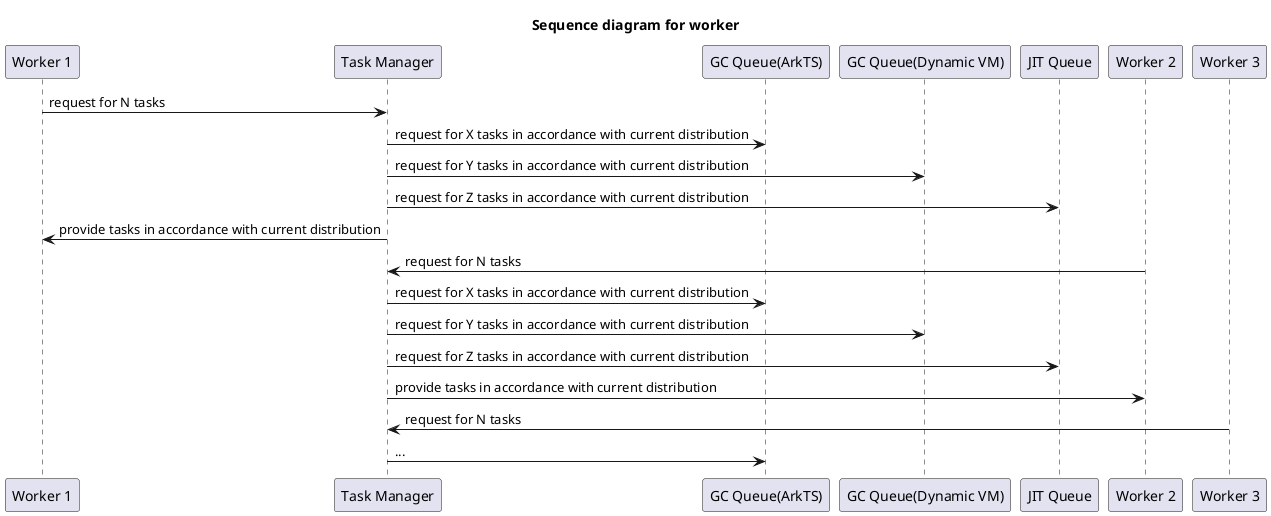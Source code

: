 @startuml

title Sequence diagram for worker 

"Worker 1" -> "Task Manager" : request for N tasks
"Task Manager" -> "GC Queue(ArkTS)" : request for X tasks in accordance with current distribution
"Task Manager" -> "GC Queue(Dynamic VM)" : request for Y tasks in accordance with current distribution
"Task Manager" -> "JIT Queue" : request for Z tasks in accordance with current distribution
"Task Manager" -> "Worker 1" : provide tasks in accordance with current distribution
"Worker 2" -> "Task Manager" : request for N tasks
"Task Manager" -> "GC Queue(ArkTS)" : request for X tasks in accordance with current distribution
"Task Manager" -> "GC Queue(Dynamic VM)" : request for Y tasks in accordance with current distribution
"Task Manager" -> "JIT Queue" : request for Z tasks in accordance with current distribution
"Task Manager" -> "Worker 2" : provide tasks in accordance with current distribution
"Worker 3" -> "Task Manager" : request for N tasks
"Task Manager" -> "GC Queue(ArkTS)" : ...

@enduml